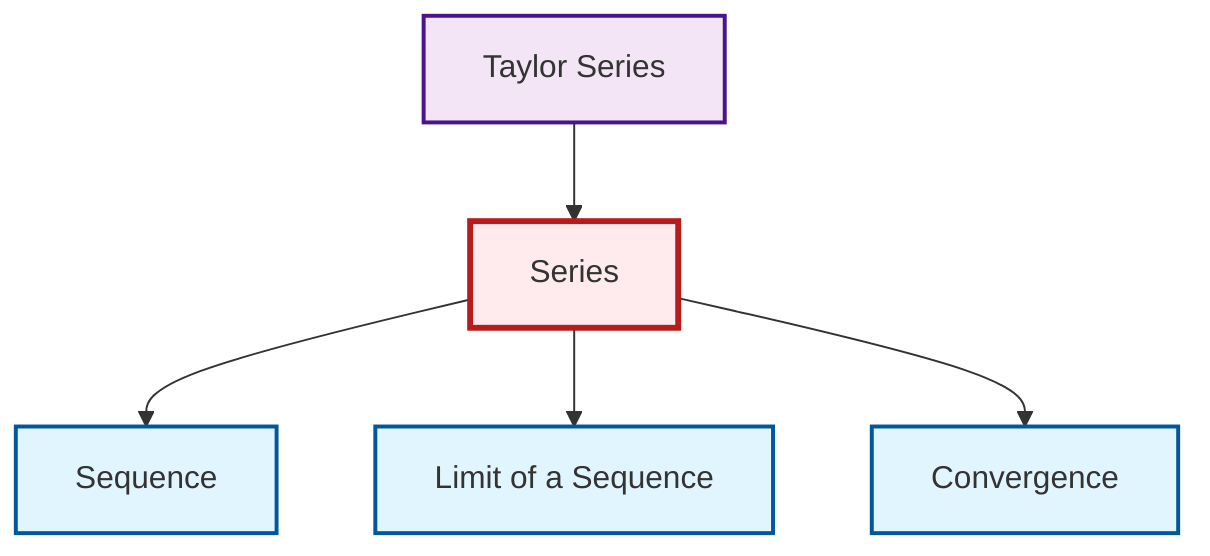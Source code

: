 graph TD
    classDef definition fill:#e1f5fe,stroke:#01579b,stroke-width:2px
    classDef theorem fill:#f3e5f5,stroke:#4a148c,stroke-width:2px
    classDef axiom fill:#fff3e0,stroke:#e65100,stroke-width:2px
    classDef example fill:#e8f5e9,stroke:#1b5e20,stroke-width:2px
    classDef current fill:#ffebee,stroke:#b71c1c,stroke-width:3px
    def-limit["Limit of a Sequence"]:::definition
    def-series["Series"]:::definition
    thm-taylor-series["Taylor Series"]:::theorem
    def-convergence["Convergence"]:::definition
    def-sequence["Sequence"]:::definition
    thm-taylor-series --> def-series
    def-series --> def-sequence
    def-series --> def-limit
    def-series --> def-convergence
    class def-series current